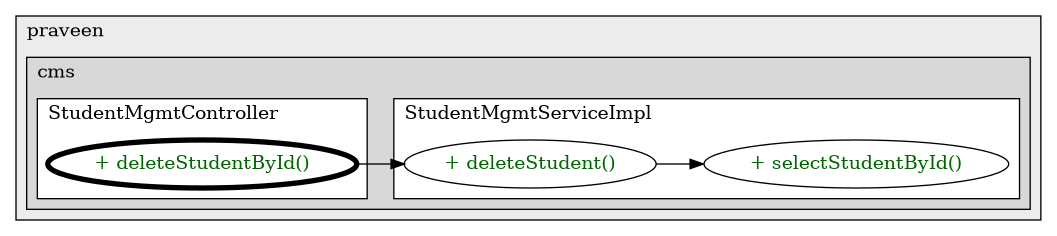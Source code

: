 @startuml

/' diagram meta data start
config=CallConfiguration;
{
  "rootMethod": "s.praveen.cms.controller.StudentMgmtController#deleteStudentById(long)",
  "projectClassification": {
    "searchMode": "OpenProject", // OpenProject, AllProjects
    "includedProjects": "",
    "pathEndKeywords": "*.impl",
    "isClientPath": "",
    "isClientName": "",
    "isTestPath": "",
    "isTestName": "",
    "isMappingPath": "",
    "isMappingName": "",
    "isDataAccessPath": "",
    "isDataAccessName": "",
    "isDataStructurePath": "",
    "isDataStructureName": "",
    "isInterfaceStructuresPath": "",
    "isInterfaceStructuresName": "",
    "isEntryPointPath": "",
    "isEntryPointName": "",
    "treatFinalFieldsAsMandatory": false
  },
  "graphRestriction": {
    "classPackageExcludeFilter": "",
    "classPackageIncludeFilter": "",
    "classNameExcludeFilter": "",
    "classNameIncludeFilter": "",
    "methodNameExcludeFilter": "",
    "methodNameIncludeFilter": "",
    "removeByInheritance": "", // inheritance/annotation based filtering is done in a second step
    "removeByAnnotation": "",
    "removeByClassPackage": "", // cleanup the graph after inheritance/annotation based filtering is done
    "removeByClassName": "",
    "cutMappings": false,
    "cutEnum": true,
    "cutTests": true,
    "cutClient": true,
    "cutDataAccess": true,
    "cutInterfaceStructures": true,
    "cutDataStructures": true,
    "cutGetterAndSetter": true,
    "cutConstructors": true
  },
  "graphTraversal": {
    "forwardDepth": 3,
    "backwardDepth": 3,
    "classPackageExcludeFilter": "",
    "classPackageIncludeFilter": "",
    "classNameExcludeFilter": "",
    "classNameIncludeFilter": "",
    "methodNameExcludeFilter": "",
    "methodNameIncludeFilter": "",
    "hideMappings": false,
    "hideDataStructures": false,
    "hidePrivateMethods": true,
    "hideInterfaceCalls": true, // indirection: implementation -> interface (is hidden) -> implementation
    "onlyShowApplicationEntryPoints": false, // root node is included
    "useMethodCallsForStructureDiagram": "ForwardOnly" // ForwardOnly, BothDirections, No
  },
  "details": {
    "aggregation": "GroupByClass", // ByClass, GroupByClass, None
    "showMethodParametersTypes": false,
    "showMethodParametersNames": false,
    "showMethodReturnType": false,
    "showPackageLevels": 2,
    "showCallOrder": false,
    "edgeMode": "MethodsOnly", // TypesOnly, MethodsOnly, TypesAndMethods, MethodsAndDirectTypeUsage
    "showDetailedClassStructure": false
  },
  "rootClass": "s.praveen.cms.controller.StudentMgmtController",
  "extensionCallbackMethod": "" // qualified.class.name#methodName - signature: public static String method(String)
}
diagram meta data end '/



digraph g {
    rankdir="LR"
    splines=polyline
    

'nodes 
subgraph cluster_321882441 { 
   	label=praveen
	labeljust=l
	fillcolor="#ececec"
	style=filled
   
   subgraph cluster_1915834990 { 
   	label=cms
	labeljust=l
	fillcolor="#d8d8d8"
	style=filled
   
   subgraph cluster_2103373789 { 
   	label=StudentMgmtController
	labeljust=l
	fillcolor=white
	style=filled
   
   StudentMgmtController1177992531XXXdeleteStudentById3327612[
	label="+ deleteStudentById()"
	style=filled
	fillcolor=white
	tooltip="StudentMgmtController

&#10;  Delete student by id response entity.&#10; &#10;  @param id the id&#10;  @return the response entity&#10; "
	penwidth=4
	fontcolor=darkgreen
];
} 

subgraph cluster_333075799 { 
   	label=StudentMgmtServiceImpl
	labeljust=l
	fillcolor=white
	style=filled
   
   StudentMgmtServiceImpl105350576XXXdeleteStudent3327612[
	label="+ deleteStudent()"
	style=filled
	fillcolor=white
	tooltip="StudentMgmtServiceImpl

&#10;  Delete student boolean.&#10; &#10;  @param id the id&#10;  @return the boolean&#10;  @throws EnityNotFoundException the enity not found exception&#10;  @throws UnableToProcessException the unable to process exception&#10; "
	fontcolor=darkgreen
];

StudentMgmtServiceImpl105350576XXXselectStudentById3327612[
	label="+ selectStudentById()"
	style=filled
	fillcolor=white
	tooltip="StudentMgmtServiceImpl

&#10;  Select student by id student.&#10; &#10;  @param id the id&#10;  @return the student&#10;  @throws EnityNotFoundException the enity not found exception&#10; "
	fontcolor=darkgreen
];
} 
} 
} 

'edges    
StudentMgmtController1177992531XXXdeleteStudentById3327612 -> StudentMgmtServiceImpl105350576XXXdeleteStudent3327612;
StudentMgmtServiceImpl105350576XXXdeleteStudent3327612 -> StudentMgmtServiceImpl105350576XXXselectStudentById3327612;
    
}
@enduml